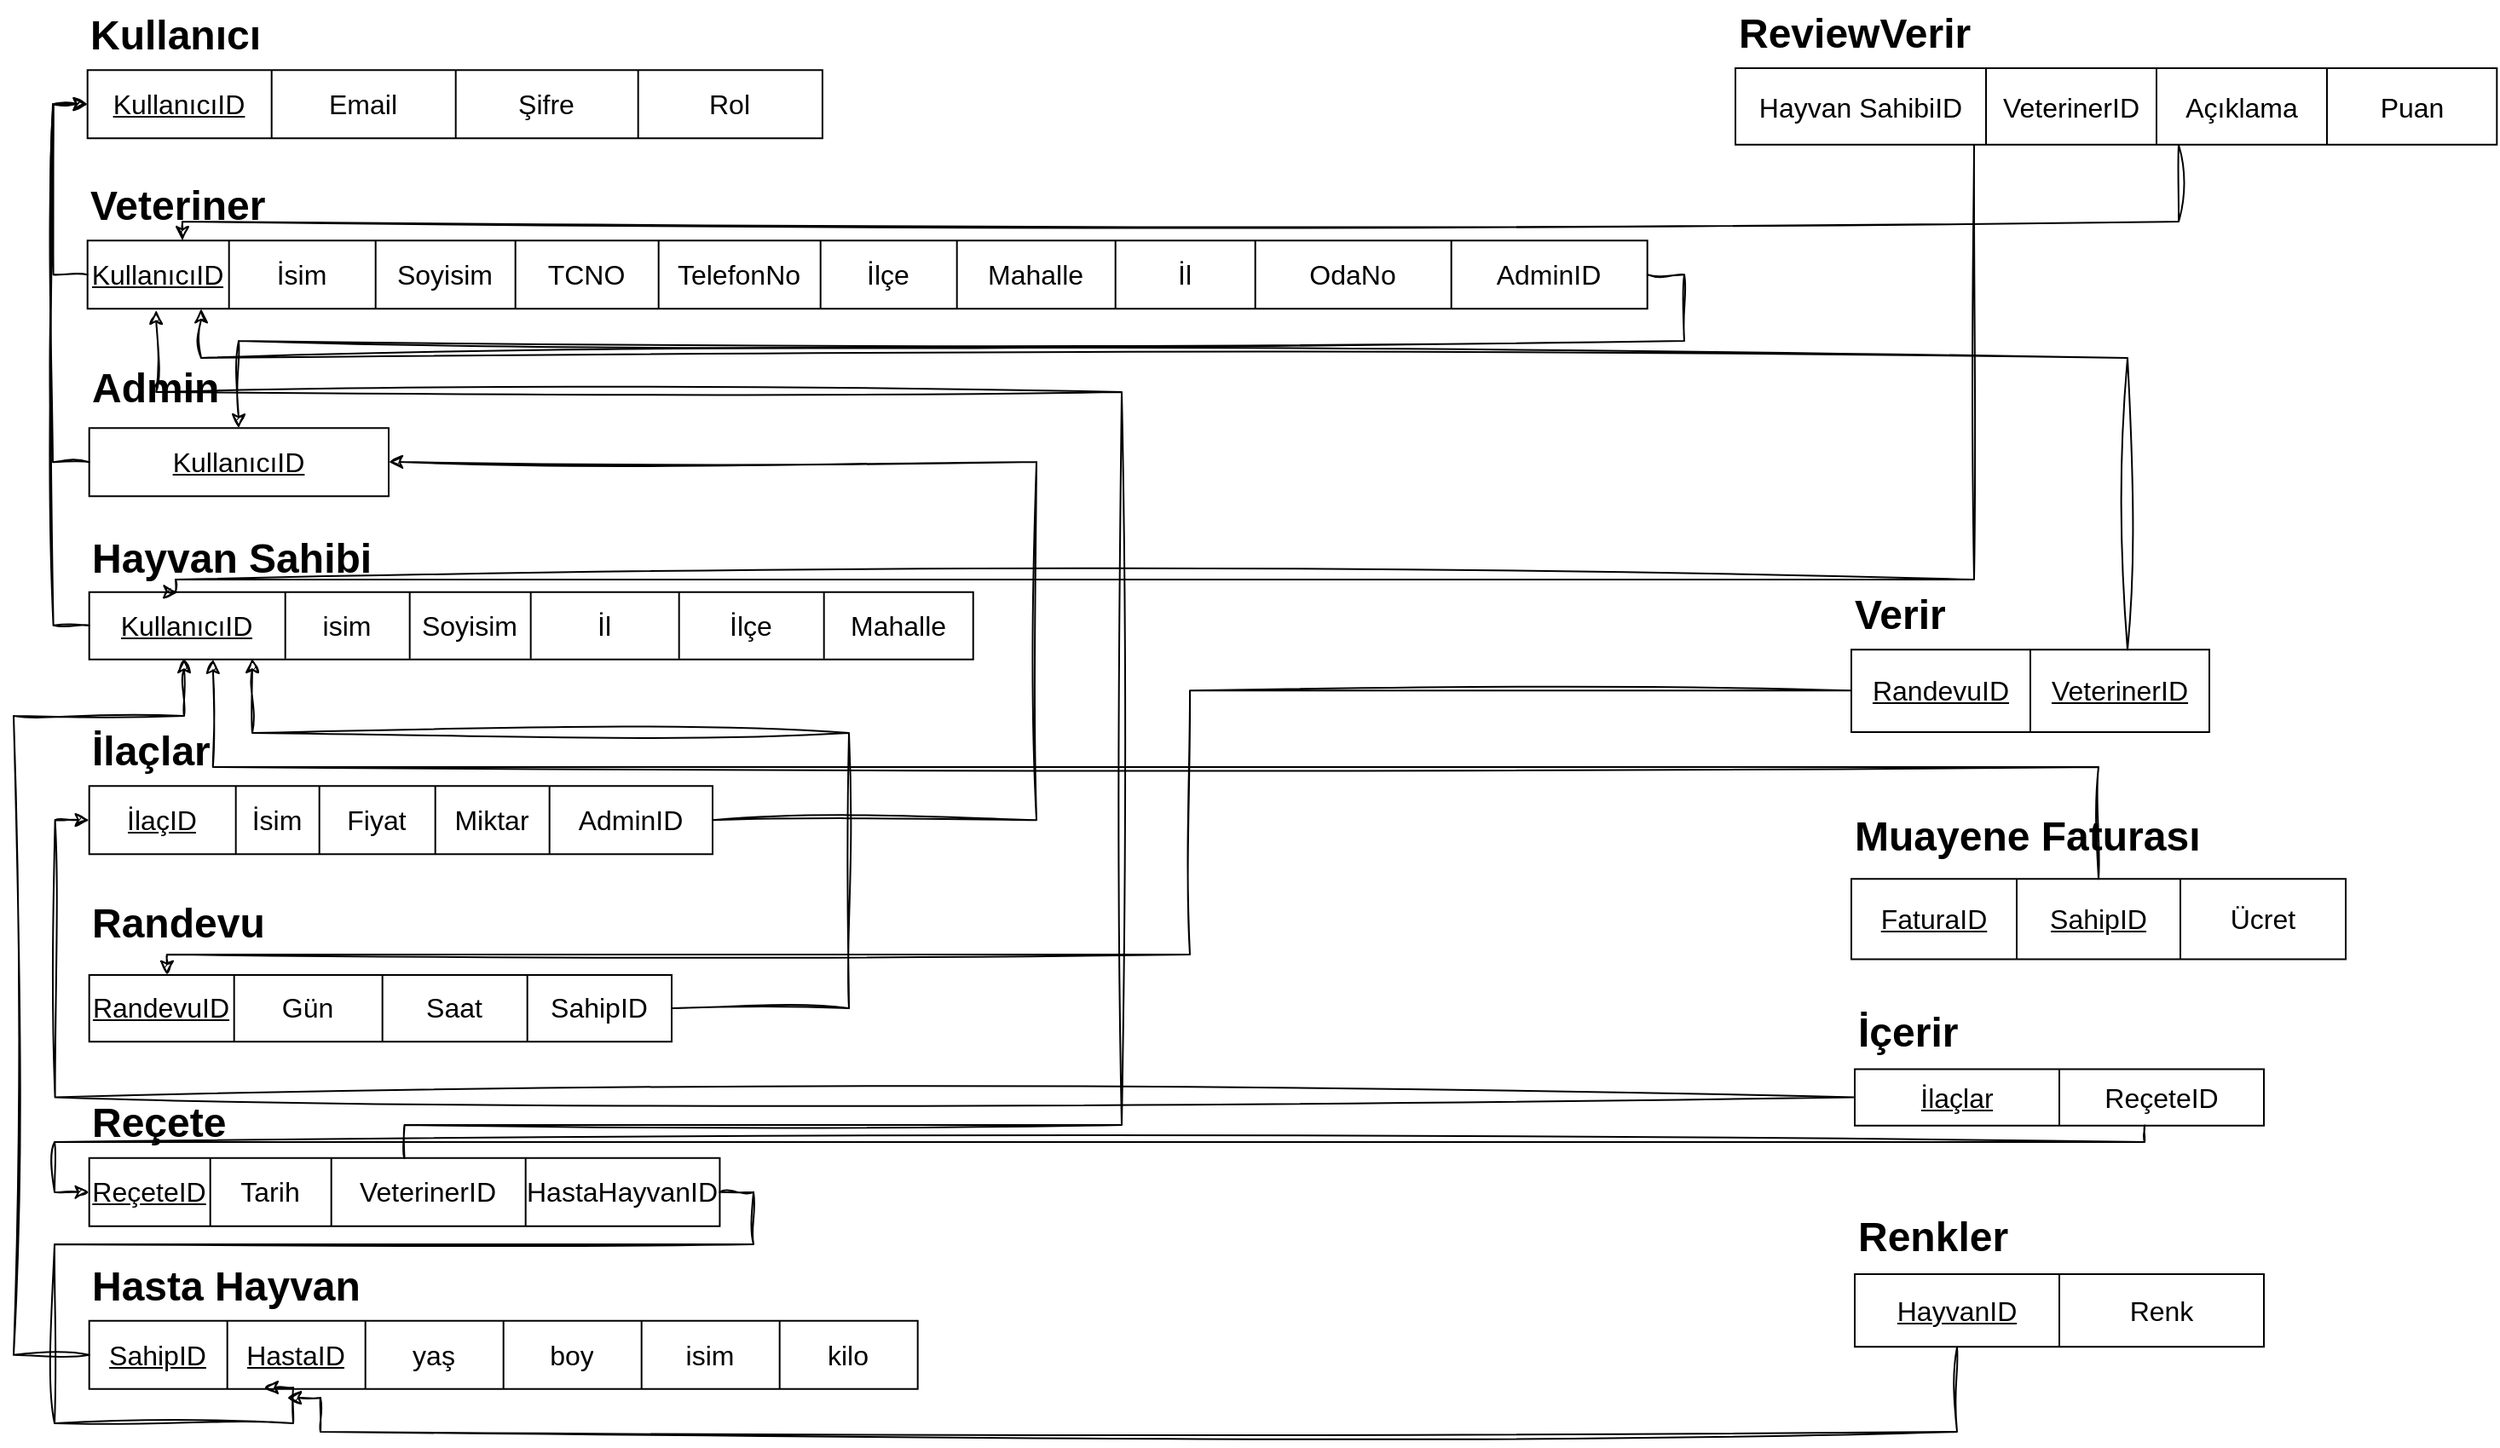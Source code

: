 <mxfile version="24.6.4" type="device">
  <diagram name="Page-1" id="bV3ABZLD8Nov0vPXQ2AV">
    <mxGraphModel dx="5797" dy="1111" grid="1" gridSize="10" guides="1" tooltips="1" connect="1" arrows="1" fold="1" page="1" pageScale="1" pageWidth="850" pageHeight="1100" math="0" shadow="0">
      <root>
        <mxCell id="0" />
        <mxCell id="1" parent="0" />
        <mxCell id="e2-MM5e5g2effqJGtoSD-1" value="" style="group" vertex="1" connectable="0" parent="1">
          <mxGeometry x="-1536.66" y="1221.14" width="970" height="80" as="geometry" />
        </mxCell>
        <mxCell id="e2-MM5e5g2effqJGtoSD-2" value="" style="shape=table;startSize=0;container=1;collapsible=0;childLayout=tableLayout;fontSize=16;" vertex="1" parent="e2-MM5e5g2effqJGtoSD-1">
          <mxGeometry y="40" width="431.111" height="40" as="geometry" />
        </mxCell>
        <mxCell id="e2-MM5e5g2effqJGtoSD-3" value="" style="shape=tableRow;horizontal=0;startSize=0;swimlaneHead=0;swimlaneBody=0;strokeColor=inherit;top=0;left=0;bottom=0;right=0;collapsible=0;dropTarget=0;fillColor=none;points=[[0,0.5],[1,0.5]];portConstraint=eastwest;fontSize=16;" vertex="1" parent="e2-MM5e5g2effqJGtoSD-2">
          <mxGeometry width="431.111" height="40" as="geometry" />
        </mxCell>
        <mxCell id="e2-MM5e5g2effqJGtoSD-4" value="&lt;font size=&quot;1&quot;&gt;&lt;span style=&quot;text-decoration-line: underline; font-size: 16px;&quot;&gt;KullanıcıID&lt;/span&gt;&lt;/font&gt;" style="shape=partialRectangle;html=1;whiteSpace=wrap;connectable=0;strokeColor=inherit;overflow=hidden;fillColor=none;top=0;left=0;bottom=0;right=0;pointerEvents=1;fontSize=16;" vertex="1" parent="e2-MM5e5g2effqJGtoSD-3">
          <mxGeometry width="108" height="40" as="geometry">
            <mxRectangle width="108" height="40" as="alternateBounds" />
          </mxGeometry>
        </mxCell>
        <mxCell id="e2-MM5e5g2effqJGtoSD-5" value="&lt;font style=&quot;font-size: 16px;&quot;&gt;Email&lt;/font&gt;" style="shape=partialRectangle;html=1;whiteSpace=wrap;connectable=0;strokeColor=inherit;overflow=hidden;fillColor=none;top=0;left=0;bottom=0;right=0;pointerEvents=1;fontSize=16;" vertex="1" parent="e2-MM5e5g2effqJGtoSD-3">
          <mxGeometry x="108" width="108" height="40" as="geometry">
            <mxRectangle width="108" height="40" as="alternateBounds" />
          </mxGeometry>
        </mxCell>
        <mxCell id="e2-MM5e5g2effqJGtoSD-6" value="&lt;font style=&quot;font-size: 16px;&quot;&gt;Şifre&lt;/font&gt;" style="shape=partialRectangle;html=1;whiteSpace=wrap;connectable=0;strokeColor=inherit;overflow=hidden;fillColor=none;top=0;left=0;bottom=0;right=0;pointerEvents=1;fontSize=16;" vertex="1" parent="e2-MM5e5g2effqJGtoSD-3">
          <mxGeometry x="216" width="107" height="40" as="geometry">
            <mxRectangle width="107" height="40" as="alternateBounds" />
          </mxGeometry>
        </mxCell>
        <mxCell id="e2-MM5e5g2effqJGtoSD-7" value="&lt;font style=&quot;font-size: 16px;&quot;&gt;Rol&lt;/font&gt;" style="shape=partialRectangle;html=1;whiteSpace=wrap;connectable=0;strokeColor=inherit;overflow=hidden;fillColor=none;top=0;left=0;bottom=0;right=0;pointerEvents=1;fontSize=16;" vertex="1" parent="e2-MM5e5g2effqJGtoSD-3">
          <mxGeometry x="323" width="108" height="40" as="geometry">
            <mxRectangle width="108" height="40" as="alternateBounds" />
          </mxGeometry>
        </mxCell>
        <mxCell id="e2-MM5e5g2effqJGtoSD-8" value="Kullanıcı" style="text;strokeColor=none;fillColor=none;html=1;fontSize=24;fontStyle=1;verticalAlign=middle;align=left;" vertex="1" parent="e2-MM5e5g2effqJGtoSD-1">
          <mxGeometry width="179.63" height="40" as="geometry" />
        </mxCell>
        <mxCell id="e2-MM5e5g2effqJGtoSD-9" value="" style="group" vertex="1" connectable="0" parent="1">
          <mxGeometry x="-1535.66" y="1528" width="560" height="88.73" as="geometry" />
        </mxCell>
        <mxCell id="e2-MM5e5g2effqJGtoSD-10" value="" style="shape=table;startSize=0;container=1;collapsible=0;childLayout=tableLayout;fontSize=16;" vertex="1" parent="e2-MM5e5g2effqJGtoSD-9">
          <mxGeometry y="39.436" width="518.519" height="39.436" as="geometry" />
        </mxCell>
        <mxCell id="e2-MM5e5g2effqJGtoSD-11" value="" style="shape=tableRow;horizontal=0;startSize=0;swimlaneHead=0;swimlaneBody=0;strokeColor=inherit;top=0;left=0;bottom=0;right=0;collapsible=0;dropTarget=0;fillColor=none;points=[[0,0.5],[1,0.5]];portConstraint=eastwest;fontSize=16;" vertex="1" parent="e2-MM5e5g2effqJGtoSD-10">
          <mxGeometry width="518.519" height="39" as="geometry" />
        </mxCell>
        <mxCell id="e2-MM5e5g2effqJGtoSD-12" value="&lt;u&gt;KullanıcıID&lt;/u&gt;" style="shape=partialRectangle;html=1;whiteSpace=wrap;connectable=0;strokeColor=inherit;overflow=hidden;fillColor=none;top=0;left=0;bottom=0;right=0;pointerEvents=1;fontSize=16;" vertex="1" parent="e2-MM5e5g2effqJGtoSD-11">
          <mxGeometry width="115" height="39" as="geometry">
            <mxRectangle width="115" height="39" as="alternateBounds" />
          </mxGeometry>
        </mxCell>
        <mxCell id="e2-MM5e5g2effqJGtoSD-13" value="isim" style="shape=partialRectangle;html=1;whiteSpace=wrap;connectable=0;strokeColor=inherit;overflow=hidden;fillColor=none;top=0;left=0;bottom=0;right=0;pointerEvents=1;fontSize=16;" vertex="1" parent="e2-MM5e5g2effqJGtoSD-11">
          <mxGeometry x="115" width="73" height="39" as="geometry">
            <mxRectangle width="73" height="39" as="alternateBounds" />
          </mxGeometry>
        </mxCell>
        <mxCell id="e2-MM5e5g2effqJGtoSD-14" value="Soyisim" style="shape=partialRectangle;html=1;whiteSpace=wrap;connectable=0;strokeColor=inherit;overflow=hidden;fillColor=none;top=0;left=0;bottom=0;right=0;pointerEvents=1;fontSize=16;" vertex="1" parent="e2-MM5e5g2effqJGtoSD-11">
          <mxGeometry x="188" width="71" height="39" as="geometry">
            <mxRectangle width="71" height="39" as="alternateBounds" />
          </mxGeometry>
        </mxCell>
        <mxCell id="e2-MM5e5g2effqJGtoSD-15" value="İl" style="shape=partialRectangle;html=1;whiteSpace=wrap;connectable=0;strokeColor=inherit;overflow=hidden;fillColor=none;top=0;left=0;bottom=0;right=0;pointerEvents=1;fontSize=16;" vertex="1" parent="e2-MM5e5g2effqJGtoSD-11">
          <mxGeometry x="259" width="87" height="39" as="geometry">
            <mxRectangle width="87" height="39" as="alternateBounds" />
          </mxGeometry>
        </mxCell>
        <mxCell id="e2-MM5e5g2effqJGtoSD-16" value="İlçe" style="shape=partialRectangle;html=1;whiteSpace=wrap;connectable=0;strokeColor=inherit;overflow=hidden;fillColor=none;top=0;left=0;bottom=0;right=0;pointerEvents=1;fontSize=16;" vertex="1" parent="e2-MM5e5g2effqJGtoSD-11">
          <mxGeometry x="346" width="85" height="39" as="geometry">
            <mxRectangle width="85" height="39" as="alternateBounds" />
          </mxGeometry>
        </mxCell>
        <mxCell id="e2-MM5e5g2effqJGtoSD-17" value="Mahalle" style="shape=partialRectangle;html=1;whiteSpace=wrap;connectable=0;strokeColor=inherit;overflow=hidden;fillColor=none;top=0;left=0;bottom=0;right=0;pointerEvents=1;fontSize=16;" vertex="1" parent="e2-MM5e5g2effqJGtoSD-11">
          <mxGeometry x="431" width="88" height="39" as="geometry">
            <mxRectangle width="88" height="39" as="alternateBounds" />
          </mxGeometry>
        </mxCell>
        <mxCell id="e2-MM5e5g2effqJGtoSD-18" value="Hayvan Sahibi" style="text;strokeColor=none;fillColor=none;html=1;fontSize=24;fontStyle=1;verticalAlign=middle;align=left;" vertex="1" parent="e2-MM5e5g2effqJGtoSD-9">
          <mxGeometry width="103.704" height="39.436" as="geometry" />
        </mxCell>
        <mxCell id="e2-MM5e5g2effqJGtoSD-19" value="" style="group" vertex="1" connectable="0" parent="1">
          <mxGeometry x="-1536.66" y="1351.14" width="800" height="90" as="geometry" />
        </mxCell>
        <mxCell id="e2-MM5e5g2effqJGtoSD-20" value="" style="shape=table;startSize=0;container=1;collapsible=0;childLayout=tableLayout;fontSize=16;" vertex="1" parent="e2-MM5e5g2effqJGtoSD-19">
          <mxGeometry y="10" width="915" height="40" as="geometry" />
        </mxCell>
        <mxCell id="e2-MM5e5g2effqJGtoSD-21" value="" style="shape=tableRow;horizontal=0;startSize=0;swimlaneHead=0;swimlaneBody=0;strokeColor=inherit;top=0;left=0;bottom=0;right=0;collapsible=0;dropTarget=0;fillColor=none;points=[[0,0.5],[1,0.5]];portConstraint=eastwest;fontSize=16;" vertex="1" parent="e2-MM5e5g2effqJGtoSD-20">
          <mxGeometry width="915" height="40" as="geometry" />
        </mxCell>
        <mxCell id="e2-MM5e5g2effqJGtoSD-22" value="&lt;u&gt;KullanıcıID&lt;/u&gt;" style="shape=partialRectangle;html=1;whiteSpace=wrap;connectable=0;strokeColor=inherit;overflow=hidden;fillColor=none;top=0;left=0;bottom=0;right=0;pointerEvents=1;fontSize=16;" vertex="1" parent="e2-MM5e5g2effqJGtoSD-21">
          <mxGeometry width="83" height="40" as="geometry">
            <mxRectangle width="83" height="40" as="alternateBounds" />
          </mxGeometry>
        </mxCell>
        <mxCell id="e2-MM5e5g2effqJGtoSD-23" value="İsim" style="shape=partialRectangle;html=1;whiteSpace=wrap;connectable=0;strokeColor=inherit;overflow=hidden;fillColor=none;top=0;left=0;bottom=0;right=0;pointerEvents=1;fontSize=16;" vertex="1" parent="e2-MM5e5g2effqJGtoSD-21">
          <mxGeometry x="83" width="86" height="40" as="geometry">
            <mxRectangle width="86" height="40" as="alternateBounds" />
          </mxGeometry>
        </mxCell>
        <mxCell id="e2-MM5e5g2effqJGtoSD-24" value="Soyisim" style="shape=partialRectangle;html=1;whiteSpace=wrap;connectable=0;strokeColor=inherit;overflow=hidden;fillColor=none;top=0;left=0;bottom=0;right=0;pointerEvents=1;fontSize=16;" vertex="1" parent="e2-MM5e5g2effqJGtoSD-21">
          <mxGeometry x="169" width="82" height="40" as="geometry">
            <mxRectangle width="82" height="40" as="alternateBounds" />
          </mxGeometry>
        </mxCell>
        <mxCell id="e2-MM5e5g2effqJGtoSD-25" value="TCNO" style="shape=partialRectangle;html=1;whiteSpace=wrap;connectable=0;strokeColor=inherit;overflow=hidden;fillColor=none;top=0;left=0;bottom=0;right=0;pointerEvents=1;fontSize=16;" vertex="1" parent="e2-MM5e5g2effqJGtoSD-21">
          <mxGeometry x="251" width="84" height="40" as="geometry">
            <mxRectangle width="84" height="40" as="alternateBounds" />
          </mxGeometry>
        </mxCell>
        <mxCell id="e2-MM5e5g2effqJGtoSD-26" value="TelefonNo" style="shape=partialRectangle;html=1;whiteSpace=wrap;connectable=0;strokeColor=inherit;overflow=hidden;fillColor=none;top=0;left=0;bottom=0;right=0;pointerEvents=1;fontSize=16;" vertex="1" parent="e2-MM5e5g2effqJGtoSD-21">
          <mxGeometry x="335" width="95" height="40" as="geometry">
            <mxRectangle width="95" height="40" as="alternateBounds" />
          </mxGeometry>
        </mxCell>
        <mxCell id="e2-MM5e5g2effqJGtoSD-27" value="İlçe" style="shape=partialRectangle;html=1;whiteSpace=wrap;connectable=0;strokeColor=inherit;overflow=hidden;fillColor=none;top=0;left=0;bottom=0;right=0;pointerEvents=1;fontSize=16;" vertex="1" parent="e2-MM5e5g2effqJGtoSD-21">
          <mxGeometry x="430" width="80" height="40" as="geometry">
            <mxRectangle width="80" height="40" as="alternateBounds" />
          </mxGeometry>
        </mxCell>
        <mxCell id="e2-MM5e5g2effqJGtoSD-28" value="Mahalle" style="shape=partialRectangle;html=1;whiteSpace=wrap;connectable=0;strokeColor=inherit;overflow=hidden;fillColor=none;top=0;left=0;bottom=0;right=0;pointerEvents=1;fontSize=16;" vertex="1" parent="e2-MM5e5g2effqJGtoSD-21">
          <mxGeometry x="510" width="93" height="40" as="geometry">
            <mxRectangle width="93" height="40" as="alternateBounds" />
          </mxGeometry>
        </mxCell>
        <mxCell id="e2-MM5e5g2effqJGtoSD-29" value="İl" style="shape=partialRectangle;html=1;whiteSpace=wrap;connectable=0;strokeColor=inherit;overflow=hidden;fillColor=none;top=0;left=0;bottom=0;right=0;pointerEvents=1;fontSize=16;" vertex="1" parent="e2-MM5e5g2effqJGtoSD-21">
          <mxGeometry x="603" width="82" height="40" as="geometry">
            <mxRectangle width="82" height="40" as="alternateBounds" />
          </mxGeometry>
        </mxCell>
        <mxCell id="e2-MM5e5g2effqJGtoSD-30" value="OdaNo" style="shape=partialRectangle;html=1;whiteSpace=wrap;connectable=0;strokeColor=inherit;overflow=hidden;fillColor=none;top=0;left=0;bottom=0;right=0;pointerEvents=1;fontSize=16;" vertex="1" parent="e2-MM5e5g2effqJGtoSD-21">
          <mxGeometry x="685" width="115" height="40" as="geometry">
            <mxRectangle width="115" height="40" as="alternateBounds" />
          </mxGeometry>
        </mxCell>
        <mxCell id="e2-MM5e5g2effqJGtoSD-31" value="AdminID" style="shape=partialRectangle;html=1;whiteSpace=wrap;connectable=0;strokeColor=inherit;overflow=hidden;fillColor=none;top=0;left=0;bottom=0;right=0;pointerEvents=1;fontSize=16;" vertex="1" parent="e2-MM5e5g2effqJGtoSD-21">
          <mxGeometry x="800" width="115" height="40" as="geometry">
            <mxRectangle width="115" height="40" as="alternateBounds" />
          </mxGeometry>
        </mxCell>
        <mxCell id="e2-MM5e5g2effqJGtoSD-32" value="Veteriner" style="text;strokeColor=none;fillColor=none;html=1;fontSize=24;fontStyle=1;verticalAlign=middle;align=left;" vertex="1" parent="e2-MM5e5g2effqJGtoSD-19">
          <mxGeometry y="-30" width="111.335" height="40" as="geometry" />
        </mxCell>
        <mxCell id="e2-MM5e5g2effqJGtoSD-33" value="" style="shape=table;startSize=0;container=1;collapsible=0;childLayout=tableLayout;fontSize=16;" vertex="1" parent="1">
          <mxGeometry x="-570.005" y="1260" width="446.671" height="44.92" as="geometry" />
        </mxCell>
        <mxCell id="e2-MM5e5g2effqJGtoSD-34" value="" style="shape=tableRow;horizontal=0;startSize=0;swimlaneHead=0;swimlaneBody=0;strokeColor=inherit;top=0;left=0;bottom=0;right=0;collapsible=0;dropTarget=0;fillColor=none;points=[[0,0.5],[1,0.5]];portConstraint=eastwest;fontSize=16;" vertex="1" parent="e2-MM5e5g2effqJGtoSD-33">
          <mxGeometry width="446.671" height="45" as="geometry" />
        </mxCell>
        <mxCell id="e2-MM5e5g2effqJGtoSD-35" value="&lt;font style=&quot;font-size: 16px;&quot;&gt;Hayvan SahibiID&lt;br&gt;&lt;/font&gt;" style="shape=partialRectangle;html=1;whiteSpace=wrap;connectable=0;strokeColor=inherit;overflow=hidden;fillColor=none;top=0;left=0;bottom=0;right=0;pointerEvents=1;fontSize=16;" vertex="1" parent="e2-MM5e5g2effqJGtoSD-34">
          <mxGeometry width="147" height="45" as="geometry">
            <mxRectangle width="147" height="45" as="alternateBounds" />
          </mxGeometry>
        </mxCell>
        <mxCell id="e2-MM5e5g2effqJGtoSD-36" value="VeterinerID" style="shape=partialRectangle;html=1;whiteSpace=wrap;connectable=0;strokeColor=inherit;overflow=hidden;fillColor=none;top=0;left=0;bottom=0;right=0;pointerEvents=1;fontSize=16;" vertex="1" parent="e2-MM5e5g2effqJGtoSD-34">
          <mxGeometry x="147" width="100" height="45" as="geometry">
            <mxRectangle width="100" height="45" as="alternateBounds" />
          </mxGeometry>
        </mxCell>
        <mxCell id="e2-MM5e5g2effqJGtoSD-37" value="&lt;font style=&quot;font-size: 16px;&quot;&gt;Açıklama&lt;/font&gt;" style="shape=partialRectangle;html=1;whiteSpace=wrap;connectable=0;strokeColor=inherit;overflow=hidden;fillColor=none;top=0;left=0;bottom=0;right=0;pointerEvents=1;fontSize=16;" vertex="1" parent="e2-MM5e5g2effqJGtoSD-34">
          <mxGeometry x="247" width="100" height="45" as="geometry">
            <mxRectangle width="100" height="45" as="alternateBounds" />
          </mxGeometry>
        </mxCell>
        <mxCell id="e2-MM5e5g2effqJGtoSD-38" value="&lt;font style=&quot;font-size: 16px;&quot;&gt;Puan&lt;/font&gt;" style="shape=partialRectangle;html=1;whiteSpace=wrap;connectable=0;strokeColor=inherit;overflow=hidden;fillColor=none;top=0;left=0;bottom=0;right=0;pointerEvents=1;fontSize=16;" vertex="1" parent="e2-MM5e5g2effqJGtoSD-34">
          <mxGeometry x="347" width="100" height="45" as="geometry">
            <mxRectangle width="100" height="45" as="alternateBounds" />
          </mxGeometry>
        </mxCell>
        <mxCell id="e2-MM5e5g2effqJGtoSD-39" value="ReviewVerir" style="text;strokeColor=none;fillColor=none;html=1;fontSize=24;fontStyle=1;verticalAlign=middle;align=left;" vertex="1" parent="1">
          <mxGeometry x="-570.005" y="1220" width="164.815" height="40" as="geometry" />
        </mxCell>
        <mxCell id="e2-MM5e5g2effqJGtoSD-40" value="" style="shape=table;startSize=0;container=1;collapsible=0;childLayout=tableLayout;fontSize=16;" vertex="1" parent="1">
          <mxGeometry x="-502" y="1601.14" width="210" height="48.36" as="geometry" />
        </mxCell>
        <mxCell id="e2-MM5e5g2effqJGtoSD-41" value="" style="shape=tableRow;horizontal=0;startSize=0;swimlaneHead=0;swimlaneBody=0;strokeColor=inherit;top=0;left=0;bottom=0;right=0;collapsible=0;dropTarget=0;fillColor=none;points=[[0,0.5],[1,0.5]];portConstraint=eastwest;fontSize=16;" vertex="1" parent="e2-MM5e5g2effqJGtoSD-40">
          <mxGeometry width="210" height="48" as="geometry" />
        </mxCell>
        <mxCell id="e2-MM5e5g2effqJGtoSD-42" value="&lt;u style=&quot;&quot;&gt;&lt;font style=&quot;font-size: 16px;&quot;&gt;RandevuID&lt;/font&gt;&lt;/u&gt;" style="shape=partialRectangle;html=1;whiteSpace=wrap;connectable=0;strokeColor=inherit;overflow=hidden;fillColor=none;top=0;left=0;bottom=0;right=0;pointerEvents=1;fontSize=16;" vertex="1" parent="e2-MM5e5g2effqJGtoSD-41">
          <mxGeometry width="105" height="48" as="geometry">
            <mxRectangle width="105" height="48" as="alternateBounds" />
          </mxGeometry>
        </mxCell>
        <mxCell id="e2-MM5e5g2effqJGtoSD-43" value="&lt;div&gt;&lt;span style=&quot;text-decoration-line: underline;&quot;&gt;&lt;font style=&quot;font-size: 16px;&quot;&gt;VeterinerID&lt;/font&gt;&lt;/span&gt;&lt;/div&gt;" style="shape=partialRectangle;html=1;whiteSpace=wrap;connectable=0;strokeColor=inherit;overflow=hidden;fillColor=none;top=0;left=0;bottom=0;right=0;pointerEvents=1;fontSize=16;" vertex="1" parent="e2-MM5e5g2effqJGtoSD-41">
          <mxGeometry x="105" width="105" height="48" as="geometry">
            <mxRectangle width="105" height="48" as="alternateBounds" />
          </mxGeometry>
        </mxCell>
        <mxCell id="e2-MM5e5g2effqJGtoSD-44" value="Verir" style="text;strokeColor=none;fillColor=none;html=1;fontSize=24;fontStyle=1;verticalAlign=middle;align=left;" vertex="1" parent="1">
          <mxGeometry x="-502" y="1561.14" width="100" height="40" as="geometry" />
        </mxCell>
        <mxCell id="e2-MM5e5g2effqJGtoSD-45" value="" style="shape=table;startSize=0;container=1;collapsible=0;childLayout=tableLayout;fontSize=16;" vertex="1" parent="1">
          <mxGeometry x="-502" y="1735.61" width="290" height="47.17" as="geometry" />
        </mxCell>
        <mxCell id="e2-MM5e5g2effqJGtoSD-46" value="" style="shape=tableRow;horizontal=0;startSize=0;swimlaneHead=0;swimlaneBody=0;strokeColor=inherit;top=0;left=0;bottom=0;right=0;collapsible=0;dropTarget=0;fillColor=none;points=[[0,0.5],[1,0.5]];portConstraint=eastwest;fontSize=16;" vertex="1" parent="e2-MM5e5g2effqJGtoSD-45">
          <mxGeometry width="290" height="47" as="geometry" />
        </mxCell>
        <mxCell id="e2-MM5e5g2effqJGtoSD-47" value="&lt;u&gt;FaturaID&lt;/u&gt;" style="shape=partialRectangle;html=1;whiteSpace=wrap;connectable=0;strokeColor=inherit;overflow=hidden;fillColor=none;top=0;left=0;bottom=0;right=0;pointerEvents=1;fontSize=16;" vertex="1" parent="e2-MM5e5g2effqJGtoSD-46">
          <mxGeometry width="97" height="47" as="geometry">
            <mxRectangle width="97" height="47" as="alternateBounds" />
          </mxGeometry>
        </mxCell>
        <mxCell id="e2-MM5e5g2effqJGtoSD-48" value="&lt;u&gt;SahipID&lt;/u&gt;" style="shape=partialRectangle;html=1;whiteSpace=wrap;connectable=0;strokeColor=inherit;overflow=hidden;fillColor=none;top=0;left=0;bottom=0;right=0;pointerEvents=1;fontSize=16;" vertex="1" parent="e2-MM5e5g2effqJGtoSD-46">
          <mxGeometry x="97" width="96" height="47" as="geometry">
            <mxRectangle width="96" height="47" as="alternateBounds" />
          </mxGeometry>
        </mxCell>
        <mxCell id="e2-MM5e5g2effqJGtoSD-49" value="Ücret" style="shape=partialRectangle;html=1;whiteSpace=wrap;connectable=0;strokeColor=inherit;overflow=hidden;fillColor=none;top=0;left=0;bottom=0;right=0;pointerEvents=1;fontSize=16;" vertex="1" parent="e2-MM5e5g2effqJGtoSD-46">
          <mxGeometry x="193" width="97" height="47" as="geometry">
            <mxRectangle width="97" height="47" as="alternateBounds" />
          </mxGeometry>
        </mxCell>
        <mxCell id="e2-MM5e5g2effqJGtoSD-50" value="&lt;div&gt;Muayene Faturası&lt;/div&gt;" style="text;strokeColor=none;fillColor=none;html=1;fontSize=24;fontStyle=1;verticalAlign=middle;align=left;" vertex="1" parent="1">
          <mxGeometry x="-502" y="1691.14" width="100" height="40" as="geometry" />
        </mxCell>
        <mxCell id="e2-MM5e5g2effqJGtoSD-51" value="" style="group" vertex="1" connectable="0" parent="1">
          <mxGeometry x="-1535.66" y="1641.14" width="540" height="80" as="geometry" />
        </mxCell>
        <mxCell id="e2-MM5e5g2effqJGtoSD-52" value="" style="shape=table;startSize=0;container=1;collapsible=0;childLayout=tableLayout;fontSize=16;" vertex="1" parent="e2-MM5e5g2effqJGtoSD-51">
          <mxGeometry y="40" width="365.66" height="40" as="geometry" />
        </mxCell>
        <mxCell id="e2-MM5e5g2effqJGtoSD-53" value="" style="shape=tableRow;horizontal=0;startSize=0;swimlaneHead=0;swimlaneBody=0;strokeColor=inherit;top=0;left=0;bottom=0;right=0;collapsible=0;dropTarget=0;fillColor=none;points=[[0,0.5],[1,0.5]];portConstraint=eastwest;fontSize=16;" vertex="1" parent="e2-MM5e5g2effqJGtoSD-52">
          <mxGeometry width="365.66" height="40" as="geometry" />
        </mxCell>
        <mxCell id="e2-MM5e5g2effqJGtoSD-54" value="&lt;u&gt;&lt;span style=&quot;&quot;&gt;&lt;font style=&quot;font-size: 16px;&quot;&gt;İlaçID&lt;/font&gt;&lt;/span&gt;&lt;/u&gt;" style="shape=partialRectangle;html=1;whiteSpace=wrap;connectable=0;strokeColor=inherit;overflow=hidden;fillColor=none;top=0;left=0;bottom=0;right=0;pointerEvents=1;fontSize=16;" vertex="1" parent="e2-MM5e5g2effqJGtoSD-53">
          <mxGeometry width="86" height="40" as="geometry">
            <mxRectangle width="86" height="40" as="alternateBounds" />
          </mxGeometry>
        </mxCell>
        <mxCell id="e2-MM5e5g2effqJGtoSD-55" value="&lt;font style=&quot;font-size: 16px;&quot;&gt;İsim&lt;/font&gt;" style="shape=partialRectangle;html=1;whiteSpace=wrap;connectable=0;strokeColor=inherit;overflow=hidden;fillColor=none;top=0;left=0;bottom=0;right=0;pointerEvents=1;fontSize=16;" vertex="1" parent="e2-MM5e5g2effqJGtoSD-53">
          <mxGeometry x="86" width="49" height="40" as="geometry">
            <mxRectangle width="49" height="40" as="alternateBounds" />
          </mxGeometry>
        </mxCell>
        <mxCell id="e2-MM5e5g2effqJGtoSD-56" value="&lt;font style=&quot;font-size: 16px;&quot;&gt;Fiyat&lt;/font&gt;" style="shape=partialRectangle;html=1;whiteSpace=wrap;connectable=0;strokeColor=inherit;overflow=hidden;fillColor=none;top=0;left=0;bottom=0;right=0;pointerEvents=1;fontSize=16;" vertex="1" parent="e2-MM5e5g2effqJGtoSD-53">
          <mxGeometry x="135" width="68" height="40" as="geometry">
            <mxRectangle width="68" height="40" as="alternateBounds" />
          </mxGeometry>
        </mxCell>
        <mxCell id="e2-MM5e5g2effqJGtoSD-57" value="&lt;div&gt;Miktar&lt;/div&gt;" style="shape=partialRectangle;html=1;whiteSpace=wrap;connectable=0;strokeColor=inherit;overflow=hidden;fillColor=none;top=0;left=0;bottom=0;right=0;pointerEvents=1;fontSize=16;" vertex="1" parent="e2-MM5e5g2effqJGtoSD-53">
          <mxGeometry x="203" width="67" height="40" as="geometry">
            <mxRectangle width="67" height="40" as="alternateBounds" />
          </mxGeometry>
        </mxCell>
        <mxCell id="e2-MM5e5g2effqJGtoSD-58" value="AdminID" style="shape=partialRectangle;html=1;whiteSpace=wrap;connectable=0;strokeColor=inherit;overflow=hidden;fillColor=none;top=0;left=0;bottom=0;right=0;pointerEvents=1;fontSize=16;" vertex="1" parent="e2-MM5e5g2effqJGtoSD-53">
          <mxGeometry x="270" width="96" height="40" as="geometry">
            <mxRectangle width="96" height="40" as="alternateBounds" />
          </mxGeometry>
        </mxCell>
        <mxCell id="e2-MM5e5g2effqJGtoSD-59" value="İlaçlar" style="text;strokeColor=none;fillColor=none;html=1;fontSize=24;fontStyle=1;verticalAlign=middle;align=left;" vertex="1" parent="e2-MM5e5g2effqJGtoSD-51">
          <mxGeometry width="100" height="40" as="geometry" />
        </mxCell>
        <mxCell id="e2-MM5e5g2effqJGtoSD-60" value="Admin" style="text;strokeColor=none;fillColor=none;html=1;fontSize=24;fontStyle=1;verticalAlign=middle;align=left;" vertex="1" parent="1">
          <mxGeometry x="-1535.66" y="1427.86" width="187.037" height="40" as="geometry" />
        </mxCell>
        <mxCell id="e2-MM5e5g2effqJGtoSD-61" value="" style="shape=table;startSize=0;container=1;collapsible=0;childLayout=tableLayout;fontSize=16;" vertex="1" parent="1">
          <mxGeometry x="-1535.663" y="1791.96" width="341.667" height="39.18" as="geometry" />
        </mxCell>
        <mxCell id="e2-MM5e5g2effqJGtoSD-62" value="" style="shape=tableRow;horizontal=0;startSize=0;swimlaneHead=0;swimlaneBody=0;strokeColor=inherit;top=0;left=0;bottom=0;right=0;collapsible=0;dropTarget=0;fillColor=none;points=[[0,0.5],[1,0.5]];portConstraint=eastwest;fontSize=16;" vertex="1" parent="e2-MM5e5g2effqJGtoSD-61">
          <mxGeometry width="341.667" height="39" as="geometry" />
        </mxCell>
        <mxCell id="e2-MM5e5g2effqJGtoSD-63" value="&lt;u&gt;RandevuID&lt;/u&gt;" style="shape=partialRectangle;html=1;whiteSpace=wrap;connectable=0;strokeColor=inherit;overflow=hidden;fillColor=none;top=0;left=0;bottom=0;right=0;pointerEvents=1;fontSize=16;" vertex="1" parent="e2-MM5e5g2effqJGtoSD-62">
          <mxGeometry width="85" height="39" as="geometry">
            <mxRectangle width="85" height="39" as="alternateBounds" />
          </mxGeometry>
        </mxCell>
        <mxCell id="e2-MM5e5g2effqJGtoSD-64" value="Gün" style="shape=partialRectangle;html=1;whiteSpace=wrap;connectable=0;strokeColor=inherit;overflow=hidden;fillColor=none;top=0;left=0;bottom=0;right=0;pointerEvents=1;fontSize=16;" vertex="1" parent="e2-MM5e5g2effqJGtoSD-62">
          <mxGeometry x="85" width="87" height="39" as="geometry">
            <mxRectangle width="87" height="39" as="alternateBounds" />
          </mxGeometry>
        </mxCell>
        <mxCell id="e2-MM5e5g2effqJGtoSD-65" value="Saat" style="shape=partialRectangle;html=1;whiteSpace=wrap;connectable=0;strokeColor=inherit;overflow=hidden;fillColor=none;top=0;left=0;bottom=0;right=0;pointerEvents=1;fontSize=16;" vertex="1" parent="e2-MM5e5g2effqJGtoSD-62">
          <mxGeometry x="172" width="85" height="39" as="geometry">
            <mxRectangle width="85" height="39" as="alternateBounds" />
          </mxGeometry>
        </mxCell>
        <mxCell id="e2-MM5e5g2effqJGtoSD-66" value="SahipID" style="shape=partialRectangle;html=1;whiteSpace=wrap;connectable=0;strokeColor=inherit;overflow=hidden;fillColor=none;top=0;left=0;bottom=0;right=0;pointerEvents=1;fontSize=16;" vertex="1" parent="e2-MM5e5g2effqJGtoSD-62">
          <mxGeometry x="257" width="85" height="39" as="geometry">
            <mxRectangle width="85" height="39" as="alternateBounds" />
          </mxGeometry>
        </mxCell>
        <mxCell id="e2-MM5e5g2effqJGtoSD-67" value="&lt;div&gt;Randevu&lt;/div&gt;" style="text;strokeColor=none;fillColor=none;html=1;fontSize=24;fontStyle=1;verticalAlign=middle;align=left;" vertex="1" parent="1">
          <mxGeometry x="-1535.663" y="1741.96" width="142.593" height="39.18" as="geometry" />
        </mxCell>
        <mxCell id="e2-MM5e5g2effqJGtoSD-68" value="" style="shape=table;startSize=0;container=1;collapsible=0;childLayout=tableLayout;fontSize=16;" vertex="1" parent="1">
          <mxGeometry x="-1535.66" y="1471.14" width="175.66" height="40" as="geometry" />
        </mxCell>
        <mxCell id="e2-MM5e5g2effqJGtoSD-69" value="" style="shape=tableRow;horizontal=0;startSize=0;swimlaneHead=0;swimlaneBody=0;strokeColor=inherit;top=0;left=0;bottom=0;right=0;collapsible=0;dropTarget=0;fillColor=none;points=[[0,0.5],[1,0.5]];portConstraint=eastwest;fontSize=16;" vertex="1" parent="e2-MM5e5g2effqJGtoSD-68">
          <mxGeometry width="175.66" height="40" as="geometry" />
        </mxCell>
        <mxCell id="e2-MM5e5g2effqJGtoSD-70" value="&lt;u&gt;KullanıcıID&lt;/u&gt;" style="shape=partialRectangle;html=1;whiteSpace=wrap;connectable=0;strokeColor=inherit;overflow=hidden;fillColor=none;top=0;left=0;bottom=0;right=0;pointerEvents=1;fontSize=16;" vertex="1" parent="e2-MM5e5g2effqJGtoSD-69">
          <mxGeometry width="176" height="40" as="geometry">
            <mxRectangle width="176" height="40" as="alternateBounds" />
          </mxGeometry>
        </mxCell>
        <mxCell id="e2-MM5e5g2effqJGtoSD-71" value="" style="group" connectable="0" vertex="1" parent="1">
          <mxGeometry x="-1535.66" y="1859.42" width="640" height="80" as="geometry" />
        </mxCell>
        <mxCell id="e2-MM5e5g2effqJGtoSD-72" value="" style="shape=table;startSize=0;container=1;collapsible=0;childLayout=tableLayout;fontSize=16;" vertex="1" parent="e2-MM5e5g2effqJGtoSD-71">
          <mxGeometry y="40" width="369.882" height="40" as="geometry" />
        </mxCell>
        <mxCell id="e2-MM5e5g2effqJGtoSD-73" value="" style="shape=tableRow;horizontal=0;startSize=0;swimlaneHead=0;swimlaneBody=0;strokeColor=inherit;top=0;left=0;bottom=0;right=0;collapsible=0;dropTarget=0;fillColor=none;points=[[0,0.5],[1,0.5]];portConstraint=eastwest;fontSize=16;" vertex="1" parent="e2-MM5e5g2effqJGtoSD-72">
          <mxGeometry width="369.882" height="40" as="geometry" />
        </mxCell>
        <mxCell id="e2-MM5e5g2effqJGtoSD-74" value="&lt;u&gt;ReçeteID&lt;/u&gt;" style="shape=partialRectangle;html=1;whiteSpace=wrap;connectable=0;strokeColor=inherit;overflow=hidden;fillColor=none;top=0;left=0;bottom=0;right=0;pointerEvents=1;fontSize=16;" vertex="1" parent="e2-MM5e5g2effqJGtoSD-73">
          <mxGeometry width="71" height="40" as="geometry">
            <mxRectangle width="71" height="40" as="alternateBounds" />
          </mxGeometry>
        </mxCell>
        <mxCell id="e2-MM5e5g2effqJGtoSD-75" value="Tarih" style="shape=partialRectangle;html=1;whiteSpace=wrap;connectable=0;strokeColor=inherit;overflow=hidden;fillColor=none;top=0;left=0;bottom=0;right=0;pointerEvents=1;fontSize=16;" vertex="1" parent="e2-MM5e5g2effqJGtoSD-73">
          <mxGeometry x="71" width="71" height="40" as="geometry">
            <mxRectangle width="71" height="40" as="alternateBounds" />
          </mxGeometry>
        </mxCell>
        <mxCell id="e2-MM5e5g2effqJGtoSD-76" value="VeterinerID" style="shape=partialRectangle;html=1;whiteSpace=wrap;connectable=0;strokeColor=inherit;overflow=hidden;fillColor=none;top=0;left=0;bottom=0;right=0;pointerEvents=1;fontSize=16;" vertex="1" parent="e2-MM5e5g2effqJGtoSD-73">
          <mxGeometry x="142" width="114" height="40" as="geometry">
            <mxRectangle width="114" height="40" as="alternateBounds" />
          </mxGeometry>
        </mxCell>
        <mxCell id="e2-MM5e5g2effqJGtoSD-77" value="HastaHayvanID" style="shape=partialRectangle;html=1;whiteSpace=wrap;connectable=0;strokeColor=inherit;overflow=hidden;fillColor=none;top=0;left=0;bottom=0;right=0;pointerEvents=1;fontSize=16;" vertex="1" parent="e2-MM5e5g2effqJGtoSD-73">
          <mxGeometry x="256" width="114" height="40" as="geometry">
            <mxRectangle width="114" height="40" as="alternateBounds" />
          </mxGeometry>
        </mxCell>
        <mxCell id="e2-MM5e5g2effqJGtoSD-78" value="Reçete" style="text;strokeColor=none;fillColor=none;html=1;fontSize=24;fontStyle=1;verticalAlign=middle;align=left;" vertex="1" parent="e2-MM5e5g2effqJGtoSD-71">
          <mxGeometry width="118.519" height="40" as="geometry" />
        </mxCell>
        <mxCell id="e2-MM5e5g2effqJGtoSD-79" value="" style="shape=table;startSize=0;container=1;collapsible=0;childLayout=tableLayout;fontSize=16;" vertex="1" parent="1">
          <mxGeometry x="-1535.66" y="1994.87" width="486" height="40" as="geometry" />
        </mxCell>
        <mxCell id="e2-MM5e5g2effqJGtoSD-80" value="" style="shape=tableRow;horizontal=0;startSize=0;swimlaneHead=0;swimlaneBody=0;strokeColor=inherit;top=0;left=0;bottom=0;right=0;collapsible=0;dropTarget=0;fillColor=none;points=[[0,0.5],[1,0.5]];portConstraint=eastwest;fontSize=16;" vertex="1" parent="e2-MM5e5g2effqJGtoSD-79">
          <mxGeometry width="486" height="40" as="geometry" />
        </mxCell>
        <mxCell id="e2-MM5e5g2effqJGtoSD-81" value="&lt;u&gt;SahipID&lt;/u&gt;" style="shape=partialRectangle;html=1;whiteSpace=wrap;connectable=0;strokeColor=inherit;overflow=hidden;fillColor=none;top=0;left=0;bottom=0;right=0;pointerEvents=1;fontSize=16;" vertex="1" parent="e2-MM5e5g2effqJGtoSD-80">
          <mxGeometry width="81" height="40" as="geometry">
            <mxRectangle width="81" height="40" as="alternateBounds" />
          </mxGeometry>
        </mxCell>
        <mxCell id="e2-MM5e5g2effqJGtoSD-82" value="&lt;u&gt;HastaID&lt;/u&gt;" style="shape=partialRectangle;html=1;whiteSpace=wrap;connectable=0;strokeColor=inherit;overflow=hidden;fillColor=none;top=0;left=0;bottom=0;right=0;pointerEvents=1;fontSize=16;" vertex="1" parent="e2-MM5e5g2effqJGtoSD-80">
          <mxGeometry x="81" width="81" height="40" as="geometry">
            <mxRectangle width="81" height="40" as="alternateBounds" />
          </mxGeometry>
        </mxCell>
        <mxCell id="e2-MM5e5g2effqJGtoSD-83" value="yaş" style="shape=partialRectangle;html=1;whiteSpace=wrap;connectable=0;strokeColor=inherit;overflow=hidden;fillColor=none;top=0;left=0;bottom=0;right=0;pointerEvents=1;fontSize=16;" vertex="1" parent="e2-MM5e5g2effqJGtoSD-80">
          <mxGeometry x="162" width="81" height="40" as="geometry">
            <mxRectangle width="81" height="40" as="alternateBounds" />
          </mxGeometry>
        </mxCell>
        <mxCell id="e2-MM5e5g2effqJGtoSD-84" value="boy" style="shape=partialRectangle;html=1;whiteSpace=wrap;connectable=0;strokeColor=inherit;overflow=hidden;fillColor=none;top=0;left=0;bottom=0;right=0;pointerEvents=1;fontSize=16;" vertex="1" parent="e2-MM5e5g2effqJGtoSD-80">
          <mxGeometry x="243" width="81" height="40" as="geometry">
            <mxRectangle width="81" height="40" as="alternateBounds" />
          </mxGeometry>
        </mxCell>
        <mxCell id="e2-MM5e5g2effqJGtoSD-85" value="isim" style="shape=partialRectangle;html=1;whiteSpace=wrap;connectable=0;strokeColor=inherit;overflow=hidden;fillColor=none;top=0;left=0;bottom=0;right=0;pointerEvents=1;fontSize=16;" vertex="1" parent="e2-MM5e5g2effqJGtoSD-80">
          <mxGeometry x="324" width="81" height="40" as="geometry">
            <mxRectangle width="81" height="40" as="alternateBounds" />
          </mxGeometry>
        </mxCell>
        <mxCell id="e2-MM5e5g2effqJGtoSD-86" value="kilo" style="shape=partialRectangle;html=1;whiteSpace=wrap;connectable=0;strokeColor=inherit;overflow=hidden;fillColor=none;top=0;left=0;bottom=0;right=0;pointerEvents=1;fontSize=16;" vertex="1" parent="e2-MM5e5g2effqJGtoSD-80">
          <mxGeometry x="405" width="81" height="40" as="geometry">
            <mxRectangle width="81" height="40" as="alternateBounds" />
          </mxGeometry>
        </mxCell>
        <mxCell id="e2-MM5e5g2effqJGtoSD-87" value="Hasta Hayvan" style="text;strokeColor=none;fillColor=none;html=1;fontSize=24;fontStyle=1;verticalAlign=middle;align=left;" vertex="1" parent="1">
          <mxGeometry x="-1535.66" y="1954.87" width="135.185" height="40" as="geometry" />
        </mxCell>
        <mxCell id="e2-MM5e5g2effqJGtoSD-88" style="edgeStyle=orthogonalEdgeStyle;rounded=0;sketch=1;hachureGap=4;jiggle=2;curveFitting=1;orthogonalLoop=1;jettySize=auto;html=1;entryX=0;entryY=0.5;entryDx=0;entryDy=0;fontFamily=Architects Daughter;fontSource=https%3A%2F%2Ffonts.googleapis.com%2Fcss%3Ffamily%3DArchitects%2BDaughter;" edge="1" parent="1" source="e2-MM5e5g2effqJGtoSD-21" target="e2-MM5e5g2effqJGtoSD-3">
          <mxGeometry relative="1" as="geometry" />
        </mxCell>
        <mxCell id="e2-MM5e5g2effqJGtoSD-89" style="edgeStyle=orthogonalEdgeStyle;rounded=0;sketch=1;hachureGap=4;jiggle=2;curveFitting=1;orthogonalLoop=1;jettySize=auto;html=1;fontFamily=Architects Daughter;fontSource=https%3A%2F%2Ffonts.googleapis.com%2Fcss%3Ffamily%3DArchitects%2BDaughter;" edge="1" parent="1" source="e2-MM5e5g2effqJGtoSD-69" target="e2-MM5e5g2effqJGtoSD-3">
          <mxGeometry relative="1" as="geometry">
            <Array as="points">
              <mxPoint x="-1557" y="1491" />
              <mxPoint x="-1557" y="1281" />
            </Array>
          </mxGeometry>
        </mxCell>
        <mxCell id="e2-MM5e5g2effqJGtoSD-90" style="edgeStyle=orthogonalEdgeStyle;rounded=0;sketch=1;hachureGap=4;jiggle=2;curveFitting=1;orthogonalLoop=1;jettySize=auto;html=1;entryX=0;entryY=0.5;entryDx=0;entryDy=0;fontFamily=Architects Daughter;fontSource=https%3A%2F%2Ffonts.googleapis.com%2Fcss%3Ffamily%3DArchitects%2BDaughter;" edge="1" parent="1" source="e2-MM5e5g2effqJGtoSD-11" target="e2-MM5e5g2effqJGtoSD-3">
          <mxGeometry relative="1" as="geometry" />
        </mxCell>
        <mxCell id="e2-MM5e5g2effqJGtoSD-91" style="edgeStyle=orthogonalEdgeStyle;rounded=0;sketch=1;hachureGap=4;jiggle=2;curveFitting=1;orthogonalLoop=1;jettySize=auto;html=1;exitX=1;exitY=0.5;exitDx=0;exitDy=0;fontFamily=Architects Daughter;fontSource=https%3A%2F%2Ffonts.googleapis.com%2Fcss%3Ffamily%3DArchitects%2BDaughter;" edge="1" parent="1" source="e2-MM5e5g2effqJGtoSD-53" target="e2-MM5e5g2effqJGtoSD-69">
          <mxGeometry relative="1" as="geometry">
            <Array as="points">
              <mxPoint x="-980" y="1701" />
              <mxPoint x="-980" y="1491" />
            </Array>
          </mxGeometry>
        </mxCell>
        <mxCell id="e2-MM5e5g2effqJGtoSD-92" style="edgeStyle=orthogonalEdgeStyle;rounded=0;sketch=1;hachureGap=4;jiggle=2;curveFitting=1;orthogonalLoop=1;jettySize=auto;html=1;entryX=0.044;entryY=1.021;entryDx=0;entryDy=0;entryPerimeter=0;fontFamily=Architects Daughter;fontSource=https%3A%2F%2Ffonts.googleapis.com%2Fcss%3Ffamily%3DArchitects%2BDaughter;" edge="1" parent="1" source="e2-MM5e5g2effqJGtoSD-73" target="e2-MM5e5g2effqJGtoSD-21">
          <mxGeometry relative="1" as="geometry">
            <Array as="points">
              <mxPoint x="-1351" y="1880" />
              <mxPoint x="-930" y="1880" />
              <mxPoint x="-930" y="1450" />
              <mxPoint x="-1496" y="1450" />
            </Array>
          </mxGeometry>
        </mxCell>
        <mxCell id="e2-MM5e5g2effqJGtoSD-93" value="" style="shape=table;startSize=0;container=1;collapsible=0;childLayout=tableLayout;fontSize=16;" vertex="1" parent="1">
          <mxGeometry x="-500" y="1847.23" width="240" height="33.09" as="geometry" />
        </mxCell>
        <mxCell id="e2-MM5e5g2effqJGtoSD-94" value="" style="shape=tableRow;horizontal=0;startSize=0;swimlaneHead=0;swimlaneBody=0;strokeColor=inherit;top=0;left=0;bottom=0;right=0;collapsible=0;dropTarget=0;fillColor=none;points=[[0,0.5],[1,0.5]];portConstraint=eastwest;fontSize=16;" vertex="1" parent="e2-MM5e5g2effqJGtoSD-93">
          <mxGeometry width="240" height="33" as="geometry" />
        </mxCell>
        <mxCell id="e2-MM5e5g2effqJGtoSD-95" value="&lt;u&gt;&lt;font style=&quot;font-size: 16px;&quot;&gt;İlaçlar&lt;/font&gt;&lt;/u&gt;" style="shape=partialRectangle;html=1;whiteSpace=wrap;connectable=0;strokeColor=inherit;overflow=hidden;fillColor=none;top=0;left=0;bottom=0;right=0;pointerEvents=1;fontSize=16;" vertex="1" parent="e2-MM5e5g2effqJGtoSD-94">
          <mxGeometry width="120" height="33" as="geometry">
            <mxRectangle width="120" height="33" as="alternateBounds" />
          </mxGeometry>
        </mxCell>
        <mxCell id="e2-MM5e5g2effqJGtoSD-96" value="&lt;div&gt;&lt;font style=&quot;font-size: 16px;&quot;&gt;ReçeteID&lt;/font&gt;&lt;/div&gt;" style="shape=partialRectangle;html=1;whiteSpace=wrap;connectable=0;strokeColor=inherit;overflow=hidden;fillColor=none;top=0;left=0;bottom=0;right=0;pointerEvents=1;fontSize=16;" vertex="1" parent="e2-MM5e5g2effqJGtoSD-94">
          <mxGeometry x="120" width="120" height="33" as="geometry">
            <mxRectangle width="120" height="33" as="alternateBounds" />
          </mxGeometry>
        </mxCell>
        <mxCell id="e2-MM5e5g2effqJGtoSD-97" value="İçerir" style="text;strokeColor=none;fillColor=none;html=1;fontSize=24;fontStyle=1;verticalAlign=middle;align=left;" vertex="1" parent="1">
          <mxGeometry x="-500" y="1803.91" width="100" height="43.32" as="geometry" />
        </mxCell>
        <mxCell id="e2-MM5e5g2effqJGtoSD-98" style="edgeStyle=orthogonalEdgeStyle;rounded=0;sketch=1;hachureGap=4;jiggle=2;curveFitting=1;orthogonalLoop=1;jettySize=auto;html=1;exitX=0;exitY=0.5;exitDx=0;exitDy=0;entryX=0;entryY=0.5;entryDx=0;entryDy=0;fontFamily=Architects Daughter;fontSource=https%3A%2F%2Ffonts.googleapis.com%2Fcss%3Ffamily%3DArchitects%2BDaughter;" edge="1" parent="1" source="e2-MM5e5g2effqJGtoSD-94" target="e2-MM5e5g2effqJGtoSD-53">
          <mxGeometry relative="1" as="geometry" />
        </mxCell>
        <mxCell id="e2-MM5e5g2effqJGtoSD-99" style="edgeStyle=orthogonalEdgeStyle;rounded=0;sketch=1;hachureGap=4;jiggle=2;curveFitting=1;orthogonalLoop=1;jettySize=auto;html=1;entryX=0.211;entryY=0.978;entryDx=0;entryDy=0;entryPerimeter=0;fontFamily=Architects Daughter;fontSource=https%3A%2F%2Ffonts.googleapis.com%2Fcss%3Ffamily%3DArchitects%2BDaughter;" edge="1" parent="1" source="e2-MM5e5g2effqJGtoSD-73" target="e2-MM5e5g2effqJGtoSD-80">
          <mxGeometry relative="1" as="geometry">
            <Array as="points">
              <mxPoint x="-1146" y="1919" />
              <mxPoint x="-1146" y="1950" />
              <mxPoint x="-1556" y="1950" />
              <mxPoint x="-1556" y="2055" />
              <mxPoint x="-1416" y="2055" />
            </Array>
          </mxGeometry>
        </mxCell>
        <mxCell id="e2-MM5e5g2effqJGtoSD-100" value="" style="shape=table;startSize=0;container=1;collapsible=0;childLayout=tableLayout;fontSize=16;" vertex="1" parent="1">
          <mxGeometry x="-500" y="1967.46" width="240" height="42.63" as="geometry" />
        </mxCell>
        <mxCell id="e2-MM5e5g2effqJGtoSD-101" value="" style="shape=tableRow;horizontal=0;startSize=0;swimlaneHead=0;swimlaneBody=0;strokeColor=inherit;top=0;left=0;bottom=0;right=0;collapsible=0;dropTarget=0;fillColor=none;points=[[0,0.5],[1,0.5]];portConstraint=eastwest;fontSize=16;" vertex="1" parent="e2-MM5e5g2effqJGtoSD-100">
          <mxGeometry width="240" height="43" as="geometry" />
        </mxCell>
        <mxCell id="e2-MM5e5g2effqJGtoSD-102" value="&lt;u&gt;HayvanID&lt;/u&gt;" style="shape=partialRectangle;html=1;whiteSpace=wrap;connectable=0;strokeColor=inherit;overflow=hidden;fillColor=none;top=0;left=0;bottom=0;right=0;pointerEvents=1;fontSize=16;" vertex="1" parent="e2-MM5e5g2effqJGtoSD-101">
          <mxGeometry width="120" height="43" as="geometry">
            <mxRectangle width="120" height="43" as="alternateBounds" />
          </mxGeometry>
        </mxCell>
        <mxCell id="e2-MM5e5g2effqJGtoSD-103" value="Renk" style="shape=partialRectangle;html=1;whiteSpace=wrap;connectable=0;strokeColor=inherit;overflow=hidden;fillColor=none;top=0;left=0;bottom=0;right=0;pointerEvents=1;fontSize=16;" vertex="1" parent="e2-MM5e5g2effqJGtoSD-101">
          <mxGeometry x="120" width="120" height="43" as="geometry">
            <mxRectangle width="120" height="43" as="alternateBounds" />
          </mxGeometry>
        </mxCell>
        <mxCell id="e2-MM5e5g2effqJGtoSD-104" value="Renkler" style="text;strokeColor=none;fillColor=none;html=1;fontSize=24;fontStyle=1;verticalAlign=middle;align=left;" vertex="1" parent="1">
          <mxGeometry x="-500" y="1924.14" width="100" height="43.32" as="geometry" />
        </mxCell>
        <mxCell id="e2-MM5e5g2effqJGtoSD-105" style="edgeStyle=orthogonalEdgeStyle;rounded=0;sketch=1;hachureGap=4;jiggle=2;curveFitting=1;orthogonalLoop=1;jettySize=auto;html=1;entryX=0.239;entryY=1.128;entryDx=0;entryDy=0;entryPerimeter=0;fontFamily=Architects Daughter;fontSource=https%3A%2F%2Ffonts.googleapis.com%2Fcss%3Ffamily%3DArchitects%2BDaughter;" edge="1" parent="1" source="e2-MM5e5g2effqJGtoSD-101" target="e2-MM5e5g2effqJGtoSD-80">
          <mxGeometry relative="1" as="geometry">
            <Array as="points">
              <mxPoint x="-440" y="2060" />
              <mxPoint x="-1400" y="2060" />
            </Array>
          </mxGeometry>
        </mxCell>
        <mxCell id="e2-MM5e5g2effqJGtoSD-106" style="edgeStyle=orthogonalEdgeStyle;rounded=0;sketch=1;hachureGap=4;jiggle=2;curveFitting=1;orthogonalLoop=1;jettySize=auto;html=1;exitX=0;exitY=0.5;exitDx=0;exitDy=0;fontFamily=Architects Daughter;fontSource=https%3A%2F%2Ffonts.googleapis.com%2Fcss%3Ffamily%3DArchitects%2BDaughter;" edge="1" parent="1" source="e2-MM5e5g2effqJGtoSD-80" target="e2-MM5e5g2effqJGtoSD-11">
          <mxGeometry relative="1" as="geometry">
            <Array as="points">
              <mxPoint x="-1580" y="2015" />
              <mxPoint x="-1580" y="1640" />
              <mxPoint x="-1480" y="1640" />
            </Array>
          </mxGeometry>
        </mxCell>
        <mxCell id="e2-MM5e5g2effqJGtoSD-107" style="edgeStyle=orthogonalEdgeStyle;rounded=0;sketch=1;hachureGap=4;jiggle=2;curveFitting=1;orthogonalLoop=1;jettySize=auto;html=1;entryX=0;entryY=0.5;entryDx=0;entryDy=0;fontFamily=Architects Daughter;fontSource=https%3A%2F%2Ffonts.googleapis.com%2Fcss%3Ffamily%3DArchitects%2BDaughter;" edge="1" parent="1" source="e2-MM5e5g2effqJGtoSD-94" target="e2-MM5e5g2effqJGtoSD-73">
          <mxGeometry relative="1" as="geometry">
            <Array as="points">
              <mxPoint x="-330" y="1890" />
              <mxPoint x="-1556" y="1890" />
              <mxPoint x="-1556" y="1919" />
            </Array>
          </mxGeometry>
        </mxCell>
        <mxCell id="e2-MM5e5g2effqJGtoSD-108" style="edgeStyle=orthogonalEdgeStyle;rounded=0;sketch=1;hachureGap=4;jiggle=2;curveFitting=1;orthogonalLoop=1;jettySize=auto;html=1;entryX=0.5;entryY=1;entryDx=0;entryDy=0;fontFamily=Architects Daughter;fontSource=https%3A%2F%2Ffonts.googleapis.com%2Fcss%3Ffamily%3DArchitects%2BDaughter;" edge="1" parent="1" source="e2-MM5e5g2effqJGtoSD-34" target="e2-MM5e5g2effqJGtoSD-18">
          <mxGeometry relative="1" as="geometry">
            <Array as="points">
              <mxPoint x="-430" y="1560" />
              <mxPoint x="-1485" y="1560" />
              <mxPoint x="-1485" y="1567" />
            </Array>
          </mxGeometry>
        </mxCell>
        <mxCell id="e2-MM5e5g2effqJGtoSD-109" style="edgeStyle=orthogonalEdgeStyle;rounded=0;sketch=1;hachureGap=4;jiggle=2;curveFitting=1;orthogonalLoop=1;jettySize=auto;html=1;entryX=0.5;entryY=1;entryDx=0;entryDy=0;fontFamily=Architects Daughter;fontSource=https%3A%2F%2Ffonts.googleapis.com%2Fcss%3Ffamily%3DArchitects%2BDaughter;" edge="1" parent="1" source="e2-MM5e5g2effqJGtoSD-34" target="e2-MM5e5g2effqJGtoSD-32">
          <mxGeometry relative="1" as="geometry">
            <Array as="points">
              <mxPoint x="-310" y="1350" />
              <mxPoint x="-1481" y="1350" />
            </Array>
          </mxGeometry>
        </mxCell>
        <mxCell id="e2-MM5e5g2effqJGtoSD-110" style="edgeStyle=orthogonalEdgeStyle;rounded=0;sketch=1;hachureGap=4;jiggle=2;curveFitting=1;orthogonalLoop=1;jettySize=auto;html=1;entryX=0.14;entryY=1.011;entryDx=0;entryDy=0;entryPerimeter=0;fontFamily=Architects Daughter;fontSource=https%3A%2F%2Ffonts.googleapis.com%2Fcss%3Ffamily%3DArchitects%2BDaughter;" edge="1" parent="1" source="e2-MM5e5g2effqJGtoSD-46" target="e2-MM5e5g2effqJGtoSD-11">
          <mxGeometry relative="1" as="geometry">
            <Array as="points">
              <mxPoint x="-357" y="1670" />
              <mxPoint x="-1464" y="1670" />
            </Array>
          </mxGeometry>
        </mxCell>
        <mxCell id="e2-MM5e5g2effqJGtoSD-111" style="edgeStyle=orthogonalEdgeStyle;rounded=0;sketch=1;hachureGap=4;jiggle=2;curveFitting=1;orthogonalLoop=1;jettySize=auto;html=1;fontFamily=Architects Daughter;fontSource=https%3A%2F%2Ffonts.googleapis.com%2Fcss%3Ffamily%3DArchitects%2BDaughter;" edge="1" parent="1" source="e2-MM5e5g2effqJGtoSD-41" target="e2-MM5e5g2effqJGtoSD-62">
          <mxGeometry relative="1" as="geometry">
            <Array as="points">
              <mxPoint x="-890" y="1625" />
              <mxPoint x="-890" y="1780" />
              <mxPoint x="-1490" y="1780" />
            </Array>
          </mxGeometry>
        </mxCell>
        <mxCell id="e2-MM5e5g2effqJGtoSD-112" style="edgeStyle=orthogonalEdgeStyle;rounded=0;sketch=1;hachureGap=4;jiggle=2;curveFitting=1;orthogonalLoop=1;jettySize=auto;html=1;fontFamily=Architects Daughter;fontSource=https%3A%2F%2Ffonts.googleapis.com%2Fcss%3Ffamily%3DArchitects%2BDaughter;" edge="1" parent="1" source="e2-MM5e5g2effqJGtoSD-41" target="e2-MM5e5g2effqJGtoSD-21">
          <mxGeometry relative="1" as="geometry">
            <Array as="points">
              <mxPoint x="-340" y="1430" />
              <mxPoint x="-1470" y="1430" />
            </Array>
          </mxGeometry>
        </mxCell>
        <mxCell id="e2-MM5e5g2effqJGtoSD-113" style="edgeStyle=orthogonalEdgeStyle;rounded=0;sketch=1;hachureGap=4;jiggle=2;curveFitting=1;orthogonalLoop=1;jettySize=auto;html=1;fontFamily=Architects Daughter;fontSource=https%3A%2F%2Ffonts.googleapis.com%2Fcss%3Ffamily%3DArchitects%2BDaughter;" edge="1" parent="1" source="e2-MM5e5g2effqJGtoSD-21" target="e2-MM5e5g2effqJGtoSD-69">
          <mxGeometry relative="1" as="geometry">
            <Array as="points">
              <mxPoint x="-600" y="1381" />
              <mxPoint x="-600" y="1420" />
              <mxPoint x="-1448" y="1420" />
            </Array>
          </mxGeometry>
        </mxCell>
        <mxCell id="e2-MM5e5g2effqJGtoSD-114" style="edgeStyle=orthogonalEdgeStyle;rounded=0;sketch=1;hachureGap=4;jiggle=2;curveFitting=1;orthogonalLoop=1;jettySize=auto;html=1;exitX=1;exitY=0.5;exitDx=0;exitDy=0;fontFamily=Architects Daughter;fontSource=https%3A%2F%2Ffonts.googleapis.com%2Fcss%3Ffamily%3DArchitects%2BDaughter;" edge="1" parent="1" source="e2-MM5e5g2effqJGtoSD-62" target="e2-MM5e5g2effqJGtoSD-11">
          <mxGeometry relative="1" as="geometry">
            <Array as="points">
              <mxPoint x="-1090" y="1812" />
              <mxPoint x="-1090" y="1650" />
              <mxPoint x="-1440" y="1650" />
            </Array>
          </mxGeometry>
        </mxCell>
      </root>
    </mxGraphModel>
  </diagram>
</mxfile>
